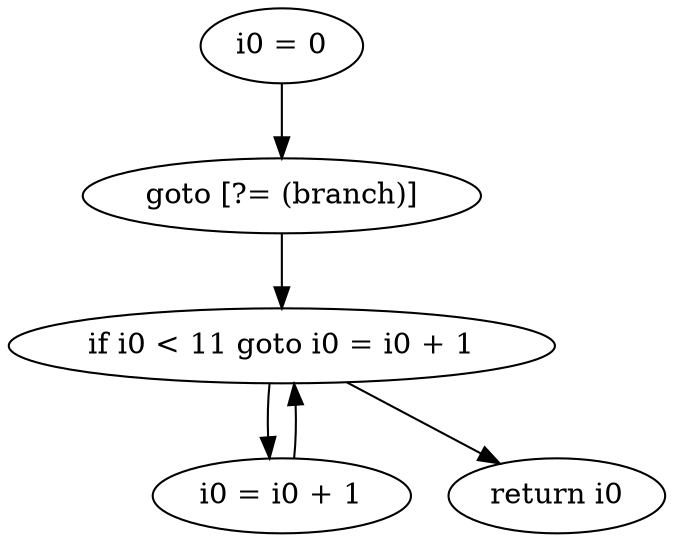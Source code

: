 digraph "unitGraph" {
    "i0 = 0"
    "goto [?= (branch)]"
    "i0 = i0 + 1"
    "if i0 < 11 goto i0 = i0 + 1"
    "return i0"
    "i0 = 0"->"goto [?= (branch)]";
    "goto [?= (branch)]"->"if i0 < 11 goto i0 = i0 + 1";
    "i0 = i0 + 1"->"if i0 < 11 goto i0 = i0 + 1";
    "if i0 < 11 goto i0 = i0 + 1"->"return i0";
    "if i0 < 11 goto i0 = i0 + 1"->"i0 = i0 + 1";
}
